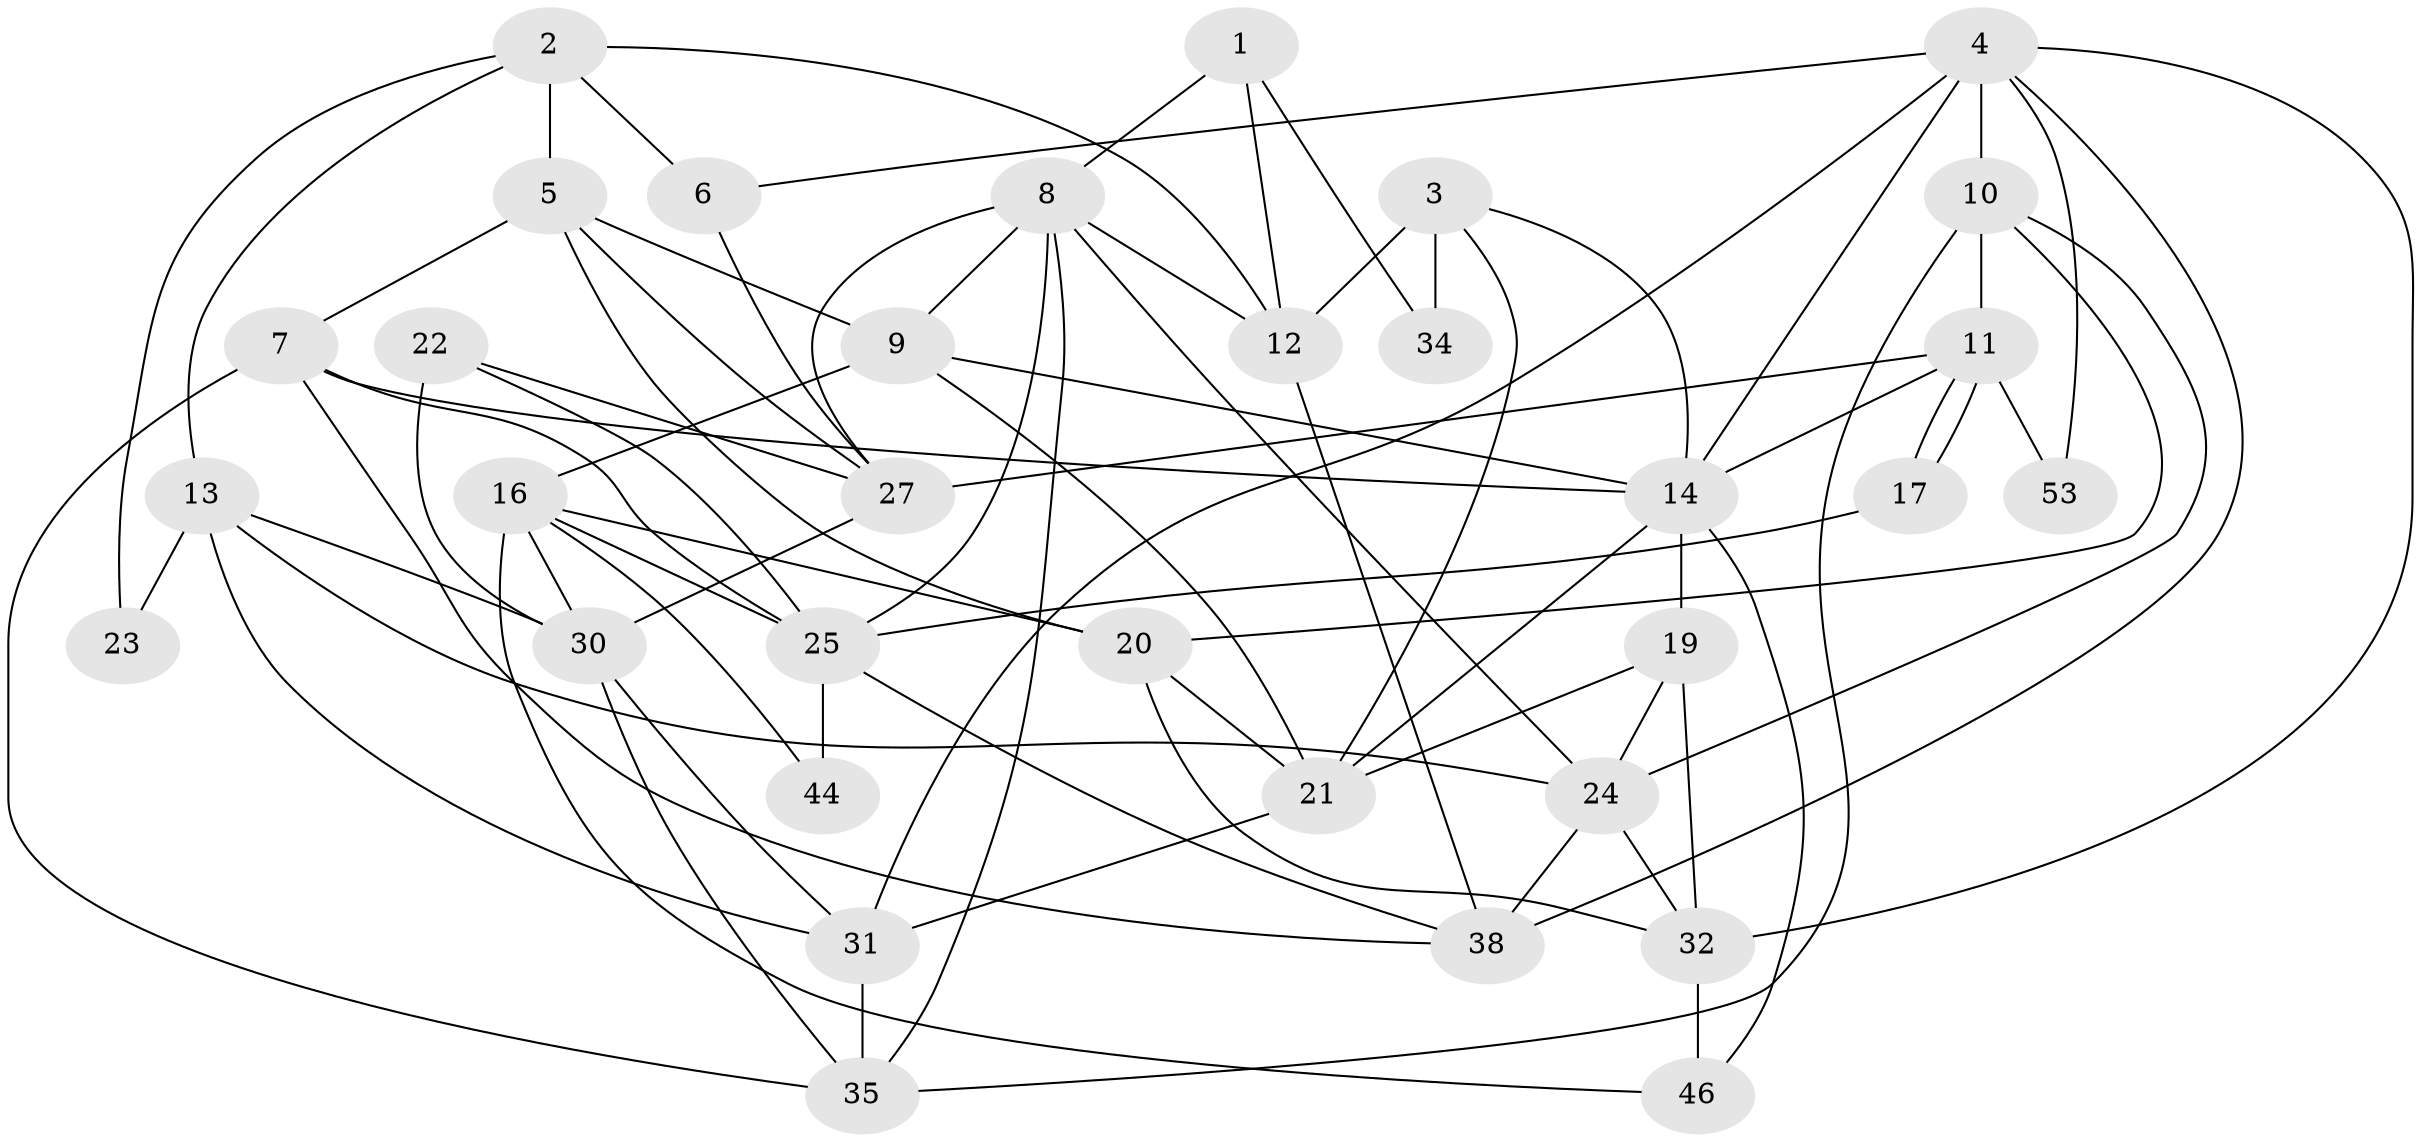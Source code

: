 // original degree distribution, {3: 0.2830188679245283, 4: 0.2830188679245283, 5: 0.16981132075471697, 8: 0.03773584905660377, 2: 0.1320754716981132, 7: 0.03773584905660377, 6: 0.05660377358490566}
// Generated by graph-tools (version 1.1) at 2025/41/03/06/25 10:41:58]
// undirected, 33 vertices, 78 edges
graph export_dot {
graph [start="1"]
  node [color=gray90,style=filled];
  1;
  2 [super="+26"];
  3 [super="+18"];
  4 [super="+33"];
  5;
  6;
  7 [super="+49"];
  8 [super="+47"];
  9 [super="+37"];
  10 [super="+39"];
  11 [super="+29"];
  12 [super="+51"];
  13 [super="+50"];
  14 [super="+15"];
  16 [super="+52"];
  17;
  19;
  20;
  21 [super="+41"];
  22;
  23;
  24 [super="+43"];
  25 [super="+40"];
  27 [super="+28"];
  30 [super="+36"];
  31 [super="+42"];
  32 [super="+45"];
  34;
  35 [super="+48"];
  38;
  44;
  46;
  53;
  1 -- 12;
  1 -- 34;
  1 -- 8;
  2 -- 5;
  2 -- 13;
  2 -- 23;
  2 -- 6;
  2 -- 12;
  3 -- 34;
  3 -- 14;
  3 -- 12 [weight=2];
  3 -- 21;
  4 -- 31;
  4 -- 38;
  4 -- 6;
  4 -- 53;
  4 -- 14;
  4 -- 10;
  4 -- 32;
  5 -- 20;
  5 -- 7;
  5 -- 27;
  5 -- 9;
  6 -- 27;
  7 -- 14;
  7 -- 38;
  7 -- 35;
  7 -- 25;
  8 -- 9;
  8 -- 12;
  8 -- 27;
  8 -- 25;
  8 -- 35;
  8 -- 24;
  9 -- 14;
  9 -- 16;
  9 -- 21;
  10 -- 20;
  10 -- 35;
  10 -- 11;
  10 -- 24;
  11 -- 27;
  11 -- 17;
  11 -- 17;
  11 -- 53;
  11 -- 14;
  12 -- 38;
  13 -- 23;
  13 -- 24;
  13 -- 30;
  13 -- 31;
  14 -- 19;
  14 -- 46;
  14 -- 21 [weight=2];
  16 -- 20;
  16 -- 44;
  16 -- 46;
  16 -- 25;
  16 -- 30;
  17 -- 25;
  19 -- 21;
  19 -- 32;
  19 -- 24;
  20 -- 21;
  20 -- 32;
  21 -- 31 [weight=2];
  22 -- 27;
  22 -- 25;
  22 -- 30;
  24 -- 38;
  24 -- 32;
  25 -- 38;
  25 -- 44;
  27 -- 30;
  30 -- 31;
  30 -- 35 [weight=2];
  31 -- 35 [weight=2];
  32 -- 46;
}
